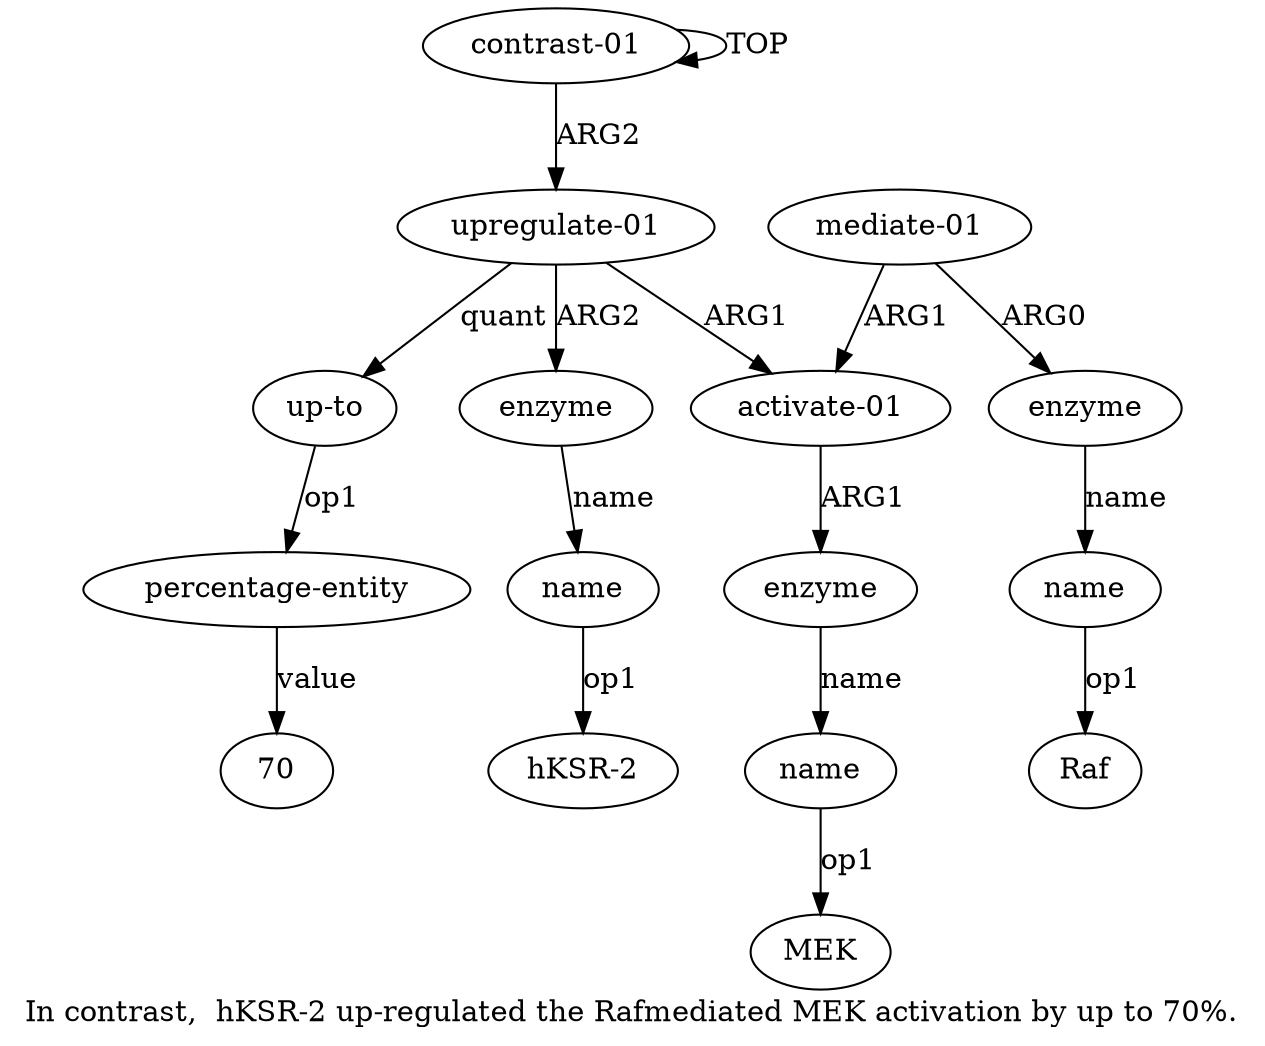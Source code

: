 digraph  {
	graph [label="In contrast,  hKSR-2 up-regulated the Rafmediated MEK activation by up to 70%."];
	node [label="\N"];
	a11	 [color=black,
		gold_ind=11,
		gold_label="percentage-entity",
		label="percentage-entity",
		test_ind=11,
		test_label="percentage-entity"];
	"a11 70"	 [color=black,
		gold_ind=-1,
		gold_label=70,
		label=70,
		test_ind=-1,
		test_label=70];
	a11 -> "a11 70" [key=0,
	color=black,
	gold_label=value,
	label=value,
	test_label=value];
a10 [color=black,
	gold_ind=10,
	gold_label="up-to",
	label="up-to",
	test_ind=10,
	test_label="up-to"];
a10 -> a11 [key=0,
color=black,
gold_label=op1,
label=op1,
test_label=op1];
"a4 MEK" [color=black,
gold_ind=-1,
gold_label=MEK,
label=MEK,
test_ind=-1,
test_label=MEK];
"a9 hKSR-2" [color=black,
gold_ind=-1,
gold_label="hKSR-2",
label="hKSR-2",
test_ind=-1,
test_label="hKSR-2"];
a1 [color=black,
gold_ind=1,
gold_label="upregulate-01",
label="upregulate-01",
test_ind=1,
test_label="upregulate-01"];
a1 -> a10 [key=0,
color=black,
gold_label=quant,
label=quant,
test_label=quant];
a2 [color=black,
gold_ind=2,
gold_label="activate-01",
label="activate-01",
test_ind=2,
test_label="activate-01"];
a1 -> a2 [key=0,
color=black,
gold_label=ARG1,
label=ARG1,
test_label=ARG1];
a8 [color=black,
gold_ind=8,
gold_label=enzyme,
label=enzyme,
test_ind=8,
test_label=enzyme];
a1 -> a8 [key=0,
color=black,
gold_label=ARG2,
label=ARG2,
test_label=ARG2];
a0 [color=black,
gold_ind=0,
gold_label="contrast-01",
label="contrast-01",
test_ind=0,
test_label="contrast-01"];
a0 -> a1 [key=0,
color=black,
gold_label=ARG2,
label=ARG2,
test_label=ARG2];
a0 -> a0 [key=0,
color=black,
gold_label=TOP,
label=TOP,
test_label=TOP];
a3 [color=black,
gold_ind=3,
gold_label=enzyme,
label=enzyme,
test_ind=3,
test_label=enzyme];
a4 [color=black,
gold_ind=4,
gold_label=name,
label=name,
test_ind=4,
test_label=name];
a3 -> a4 [key=0,
color=black,
gold_label=name,
label=name,
test_label=name];
a2 -> a3 [key=0,
color=black,
gold_label=ARG1,
label=ARG1,
test_label=ARG1];
a5 [color=black,
gold_ind=5,
gold_label="mediate-01",
label="mediate-01",
test_ind=5,
test_label="mediate-01"];
a5 -> a2 [key=0,
color=black,
gold_label=ARG1,
label=ARG1,
test_label=ARG1];
a6 [color=black,
gold_ind=6,
gold_label=enzyme,
label=enzyme,
test_ind=6,
test_label=enzyme];
a5 -> a6 [key=0,
color=black,
gold_label=ARG0,
label=ARG0,
test_label=ARG0];
a4 -> "a4 MEK" [key=0,
color=black,
gold_label=op1,
label=op1,
test_label=op1];
a7 [color=black,
gold_ind=7,
gold_label=name,
label=name,
test_ind=7,
test_label=name];
"a7 Raf" [color=black,
gold_ind=-1,
gold_label=Raf,
label=Raf,
test_ind=-1,
test_label=Raf];
a7 -> "a7 Raf" [key=0,
color=black,
gold_label=op1,
label=op1,
test_label=op1];
a6 -> a7 [key=0,
color=black,
gold_label=name,
label=name,
test_label=name];
a9 [color=black,
gold_ind=9,
gold_label=name,
label=name,
test_ind=9,
test_label=name];
a9 -> "a9 hKSR-2" [key=0,
color=black,
gold_label=op1,
label=op1,
test_label=op1];
a8 -> a9 [key=0,
color=black,
gold_label=name,
label=name,
test_label=name];
}
